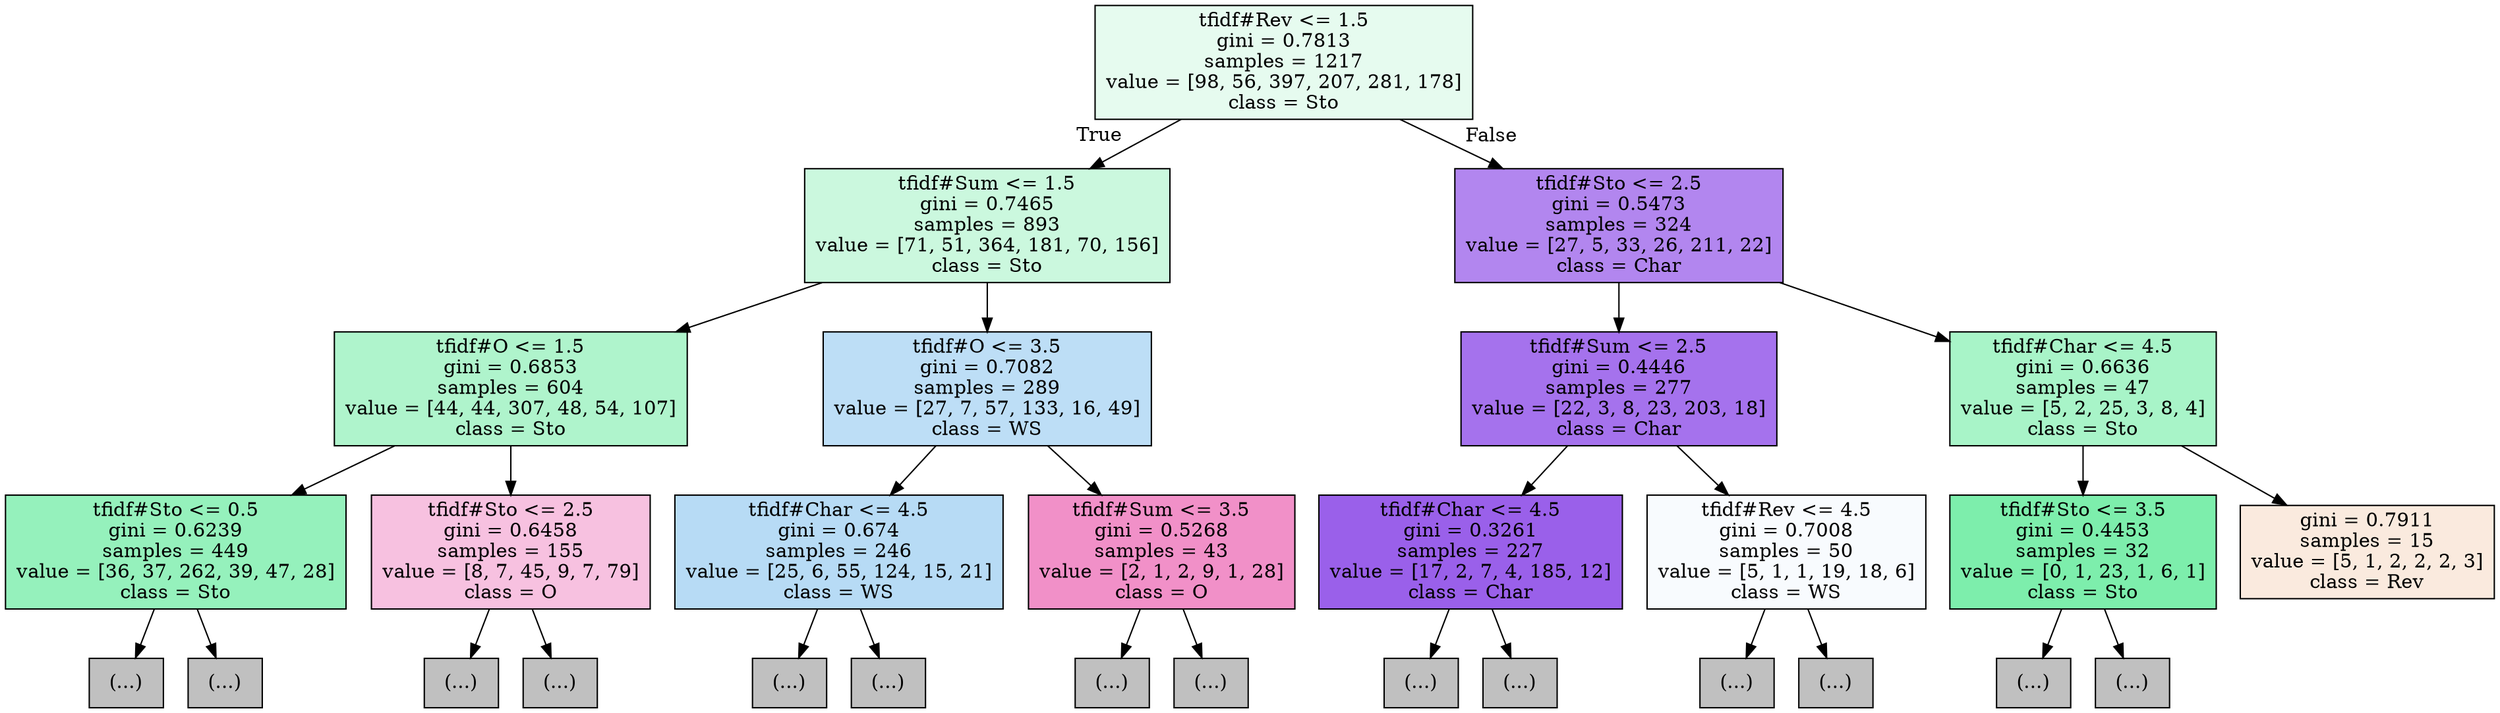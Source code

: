 digraph Tree {
node [shape=box, style="filled", color="black"] ;
0 [label="tfidf#Rev <= 1.5\ngini = 0.7813\nsamples = 1217\nvalue = [98, 56, 397, 207, 281, 178]\nclass = Sto", fillcolor="#39e58120"] ;
1 [label="tfidf#Sum <= 1.5\ngini = 0.7465\nsamples = 893\nvalue = [71, 51, 364, 181, 70, 156]\nclass = Sto", fillcolor="#39e58142"] ;
0 -> 1 [labeldistance=2.5, labelangle=45, headlabel="True"] ;
2 [label="tfidf#O <= 1.5\ngini = 0.6853\nsamples = 604\nvalue = [44, 44, 307, 48, 54, 107]\nclass = Sto", fillcolor="#39e58167"] ;
1 -> 2 ;
3 [label="tfidf#Sto <= 0.5\ngini = 0.6239\nsamples = 449\nvalue = [36, 37, 262, 39, 47, 28]\nclass = Sto", fillcolor="#39e58188"] ;
2 -> 3 ;
4 [label="(...)", fillcolor="#C0C0C0"] ;
3 -> 4 ;
23 [label="(...)", fillcolor="#C0C0C0"] ;
3 -> 23 ;
56 [label="tfidf#Sto <= 2.5\ngini = 0.6458\nsamples = 155\nvalue = [8, 7, 45, 9, 7, 79]\nclass = O", fillcolor="#e5399d4f"] ;
2 -> 56 ;
57 [label="(...)", fillcolor="#C0C0C0"] ;
56 -> 57 ;
70 [label="(...)", fillcolor="#C0C0C0"] ;
56 -> 70 ;
75 [label="tfidf#O <= 3.5\ngini = 0.7082\nsamples = 289\nvalue = [27, 7, 57, 133, 16, 49]\nclass = WS", fillcolor="#399de554"] ;
1 -> 75 ;
76 [label="tfidf#Char <= 4.5\ngini = 0.674\nsamples = 246\nvalue = [25, 6, 55, 124, 15, 21]\nclass = WS", fillcolor="#399de55c"] ;
75 -> 76 ;
77 [label="(...)", fillcolor="#C0C0C0"] ;
76 -> 77 ;
100 [label="(...)", fillcolor="#C0C0C0"] ;
76 -> 100 ;
101 [label="tfidf#Sum <= 3.5\ngini = 0.5268\nsamples = 43\nvalue = [2, 1, 2, 9, 1, 28]\nclass = O", fillcolor="#e5399d8e"] ;
75 -> 101 ;
102 [label="(...)", fillcolor="#C0C0C0"] ;
101 -> 102 ;
105 [label="(...)", fillcolor="#C0C0C0"] ;
101 -> 105 ;
106 [label="tfidf#Sto <= 2.5\ngini = 0.5473\nsamples = 324\nvalue = [27, 5, 33, 26, 211, 22]\nclass = Char", fillcolor="#8139e59c"] ;
0 -> 106 [labeldistance=2.5, labelangle=-45, headlabel="False"] ;
107 [label="tfidf#Sum <= 2.5\ngini = 0.4446\nsamples = 277\nvalue = [22, 3, 8, 23, 203, 18]\nclass = Char", fillcolor="#8139e5b5"] ;
106 -> 107 ;
108 [label="tfidf#Char <= 4.5\ngini = 0.3261\nsamples = 227\nvalue = [17, 2, 7, 4, 185, 12]\nclass = Char", fillcolor="#8139e5cc"] ;
107 -> 108 ;
109 [label="(...)", fillcolor="#C0C0C0"] ;
108 -> 109 ;
126 [label="(...)", fillcolor="#C0C0C0"] ;
108 -> 126 ;
127 [label="tfidf#Rev <= 4.5\ngini = 0.7008\nsamples = 50\nvalue = [5, 1, 1, 19, 18, 6]\nclass = WS", fillcolor="#399de508"] ;
107 -> 127 ;
128 [label="(...)", fillcolor="#C0C0C0"] ;
127 -> 128 ;
131 [label="(...)", fillcolor="#C0C0C0"] ;
127 -> 131 ;
132 [label="tfidf#Char <= 4.5\ngini = 0.6636\nsamples = 47\nvalue = [5, 2, 25, 3, 8, 4]\nclass = Sto", fillcolor="#39e5816f"] ;
106 -> 132 ;
133 [label="tfidf#Sto <= 3.5\ngini = 0.4453\nsamples = 32\nvalue = [0, 1, 23, 1, 6, 1]\nclass = Sto", fillcolor="#39e581a7"] ;
132 -> 133 ;
134 [label="(...)", fillcolor="#C0C0C0"] ;
133 -> 134 ;
135 [label="(...)", fillcolor="#C0C0C0"] ;
133 -> 135 ;
136 [label="gini = 0.7911\nsamples = 15\nvalue = [5, 1, 2, 2, 2, 3]\nclass = Rev", fillcolor="#e581392a"] ;
132 -> 136 ;
}